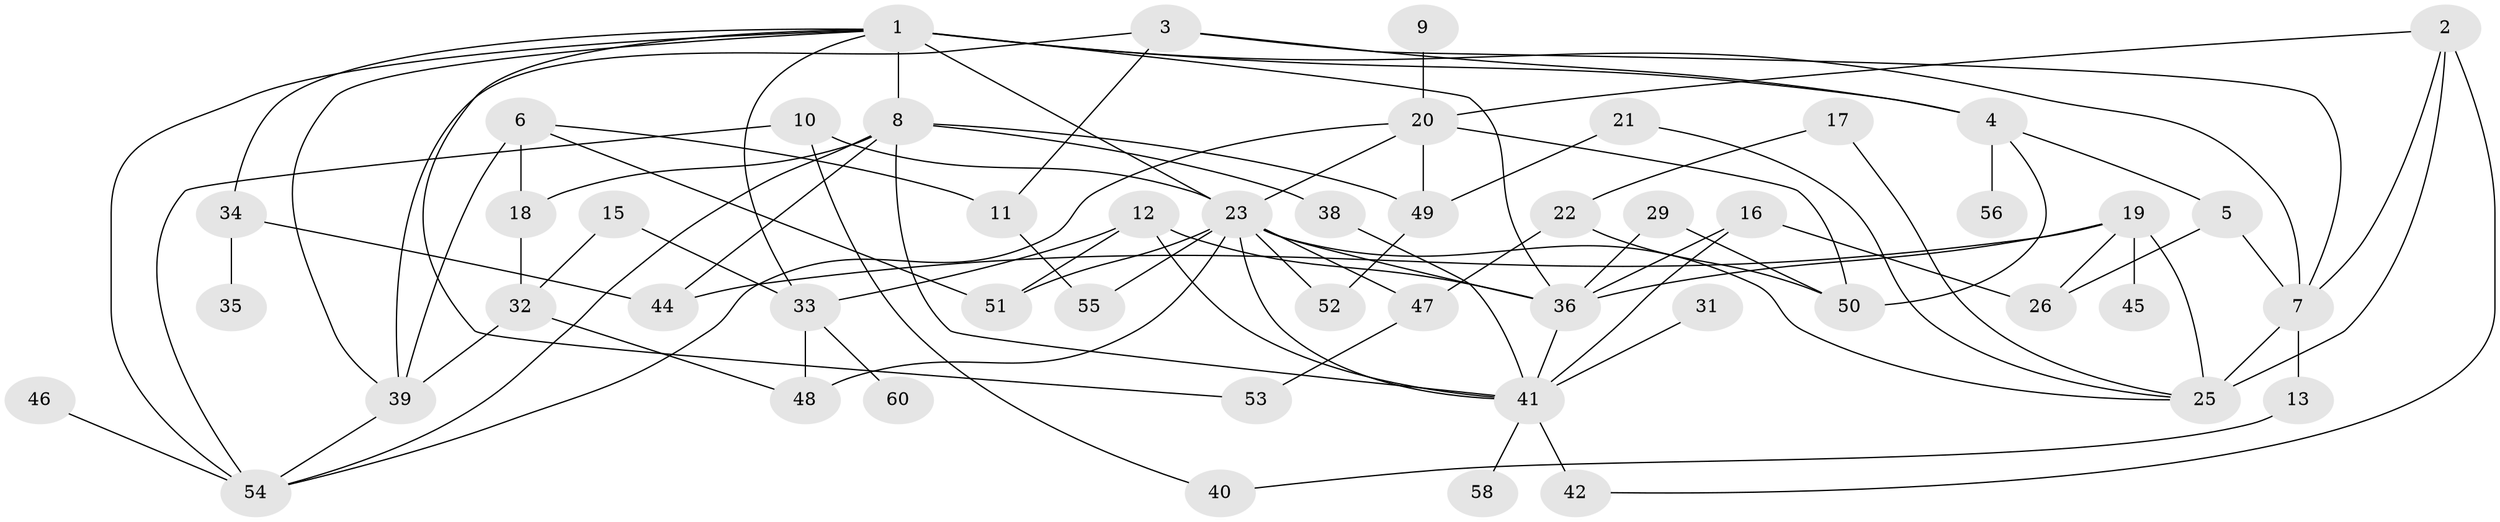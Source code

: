 // original degree distribution, {6: 0.041666666666666664, 3: 0.23333333333333334, 4: 0.18333333333333332, 2: 0.225, 1: 0.19166666666666668, 0: 0.058333333333333334, 5: 0.058333333333333334, 8: 0.008333333333333333}
// Generated by graph-tools (version 1.1) at 2025/33/03/09/25 02:33:31]
// undirected, 51 vertices, 91 edges
graph export_dot {
graph [start="1"]
  node [color=gray90,style=filled];
  1;
  2;
  3;
  4;
  5;
  6;
  7;
  8;
  9;
  10;
  11;
  12;
  13;
  15;
  16;
  17;
  18;
  19;
  20;
  21;
  22;
  23;
  25;
  26;
  29;
  31;
  32;
  33;
  34;
  35;
  36;
  38;
  39;
  40;
  41;
  42;
  44;
  45;
  46;
  47;
  48;
  49;
  50;
  51;
  52;
  53;
  54;
  55;
  56;
  58;
  60;
  1 -- 4 [weight=1.0];
  1 -- 7 [weight=2.0];
  1 -- 8 [weight=1.0];
  1 -- 23 [weight=1.0];
  1 -- 33 [weight=1.0];
  1 -- 34 [weight=1.0];
  1 -- 36 [weight=1.0];
  1 -- 39 [weight=1.0];
  1 -- 53 [weight=1.0];
  1 -- 54 [weight=1.0];
  2 -- 7 [weight=1.0];
  2 -- 20 [weight=1.0];
  2 -- 25 [weight=2.0];
  2 -- 42 [weight=1.0];
  3 -- 4 [weight=1.0];
  3 -- 7 [weight=1.0];
  3 -- 11 [weight=1.0];
  3 -- 39 [weight=1.0];
  4 -- 5 [weight=1.0];
  4 -- 50 [weight=1.0];
  4 -- 56 [weight=1.0];
  5 -- 7 [weight=1.0];
  5 -- 26 [weight=1.0];
  6 -- 11 [weight=1.0];
  6 -- 18 [weight=1.0];
  6 -- 39 [weight=2.0];
  6 -- 51 [weight=1.0];
  7 -- 13 [weight=2.0];
  7 -- 25 [weight=1.0];
  8 -- 18 [weight=1.0];
  8 -- 38 [weight=1.0];
  8 -- 41 [weight=1.0];
  8 -- 44 [weight=1.0];
  8 -- 49 [weight=1.0];
  8 -- 54 [weight=1.0];
  9 -- 20 [weight=1.0];
  10 -- 23 [weight=1.0];
  10 -- 40 [weight=1.0];
  10 -- 54 [weight=1.0];
  11 -- 55 [weight=1.0];
  12 -- 33 [weight=1.0];
  12 -- 36 [weight=1.0];
  12 -- 41 [weight=1.0];
  12 -- 51 [weight=1.0];
  13 -- 40 [weight=1.0];
  15 -- 32 [weight=1.0];
  15 -- 33 [weight=1.0];
  16 -- 26 [weight=2.0];
  16 -- 36 [weight=1.0];
  16 -- 41 [weight=1.0];
  17 -- 22 [weight=1.0];
  17 -- 25 [weight=1.0];
  18 -- 32 [weight=1.0];
  19 -- 25 [weight=1.0];
  19 -- 26 [weight=1.0];
  19 -- 36 [weight=1.0];
  19 -- 44 [weight=1.0];
  19 -- 45 [weight=1.0];
  20 -- 23 [weight=1.0];
  20 -- 49 [weight=1.0];
  20 -- 50 [weight=1.0];
  20 -- 54 [weight=1.0];
  21 -- 25 [weight=1.0];
  21 -- 49 [weight=1.0];
  22 -- 47 [weight=1.0];
  22 -- 50 [weight=1.0];
  23 -- 25 [weight=1.0];
  23 -- 36 [weight=2.0];
  23 -- 41 [weight=1.0];
  23 -- 47 [weight=1.0];
  23 -- 48 [weight=2.0];
  23 -- 51 [weight=1.0];
  23 -- 52 [weight=2.0];
  23 -- 55 [weight=1.0];
  29 -- 36 [weight=1.0];
  29 -- 50 [weight=1.0];
  31 -- 41 [weight=1.0];
  32 -- 39 [weight=1.0];
  32 -- 48 [weight=1.0];
  33 -- 48 [weight=1.0];
  33 -- 60 [weight=1.0];
  34 -- 35 [weight=1.0];
  34 -- 44 [weight=1.0];
  36 -- 41 [weight=1.0];
  38 -- 41 [weight=1.0];
  39 -- 54 [weight=1.0];
  41 -- 42 [weight=2.0];
  41 -- 58 [weight=1.0];
  46 -- 54 [weight=1.0];
  47 -- 53 [weight=1.0];
  49 -- 52 [weight=1.0];
}
